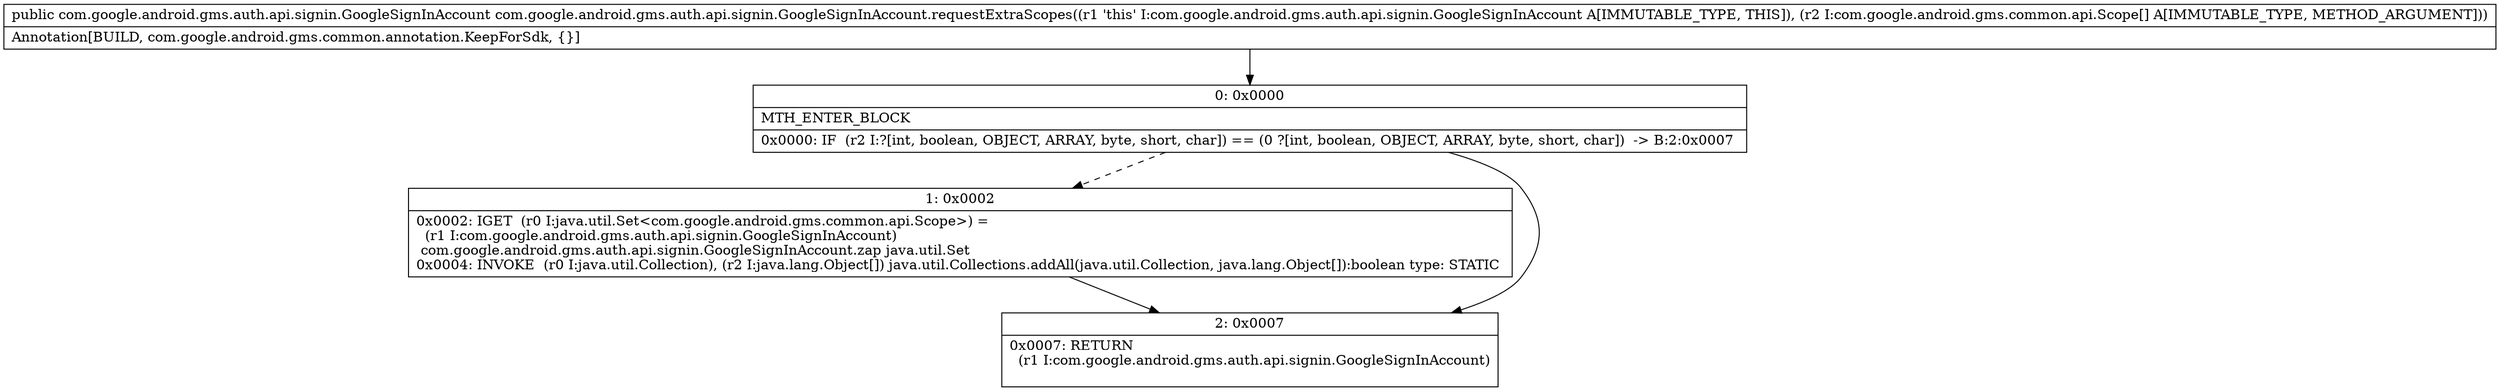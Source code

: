 digraph "CFG forcom.google.android.gms.auth.api.signin.GoogleSignInAccount.requestExtraScopes([Lcom\/google\/android\/gms\/common\/api\/Scope;)Lcom\/google\/android\/gms\/auth\/api\/signin\/GoogleSignInAccount;" {
Node_0 [shape=record,label="{0\:\ 0x0000|MTH_ENTER_BLOCK\l|0x0000: IF  (r2 I:?[int, boolean, OBJECT, ARRAY, byte, short, char]) == (0 ?[int, boolean, OBJECT, ARRAY, byte, short, char])  \-\> B:2:0x0007 \l}"];
Node_1 [shape=record,label="{1\:\ 0x0002|0x0002: IGET  (r0 I:java.util.Set\<com.google.android.gms.common.api.Scope\>) = \l  (r1 I:com.google.android.gms.auth.api.signin.GoogleSignInAccount)\l com.google.android.gms.auth.api.signin.GoogleSignInAccount.zap java.util.Set \l0x0004: INVOKE  (r0 I:java.util.Collection), (r2 I:java.lang.Object[]) java.util.Collections.addAll(java.util.Collection, java.lang.Object[]):boolean type: STATIC \l}"];
Node_2 [shape=record,label="{2\:\ 0x0007|0x0007: RETURN  \l  (r1 I:com.google.android.gms.auth.api.signin.GoogleSignInAccount)\l \l}"];
MethodNode[shape=record,label="{public com.google.android.gms.auth.api.signin.GoogleSignInAccount com.google.android.gms.auth.api.signin.GoogleSignInAccount.requestExtraScopes((r1 'this' I:com.google.android.gms.auth.api.signin.GoogleSignInAccount A[IMMUTABLE_TYPE, THIS]), (r2 I:com.google.android.gms.common.api.Scope[] A[IMMUTABLE_TYPE, METHOD_ARGUMENT]))  | Annotation[BUILD, com.google.android.gms.common.annotation.KeepForSdk, \{\}]\l}"];
MethodNode -> Node_0;
Node_0 -> Node_1[style=dashed];
Node_0 -> Node_2;
Node_1 -> Node_2;
}

